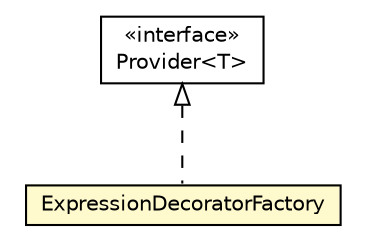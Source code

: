 #!/usr/local/bin/dot
#
# Class diagram 
# Generated by UMLGraph version 5.1 (http://www.umlgraph.org/)
#

digraph G {
	edge [fontname="Helvetica",fontsize=10,labelfontname="Helvetica",labelfontsize=10];
	node [fontname="Helvetica",fontsize=10,shape=plaintext];
	nodesep=0.25;
	ranksep=0.5;
	// org.androidtransfuse.gen.variableDecorator.ExpressionDecoratorFactory
	c66769 [label=<<table title="org.androidtransfuse.gen.variableDecorator.ExpressionDecoratorFactory" border="0" cellborder="1" cellspacing="0" cellpadding="2" port="p" bgcolor="lemonChiffon" href="./ExpressionDecoratorFactory.html">
		<tr><td><table border="0" cellspacing="0" cellpadding="1">
<tr><td align="center" balign="center"> ExpressionDecoratorFactory </td></tr>
		</table></td></tr>
		</table>>, fontname="Helvetica", fontcolor="black", fontsize=10.0];
	//org.androidtransfuse.gen.variableDecorator.ExpressionDecoratorFactory implements javax.inject.Provider<T>
	c66856:p -> c66769:p [dir=back,arrowtail=empty,style=dashed];
	// javax.inject.Provider<T>
	c66856 [label=<<table title="javax.inject.Provider" border="0" cellborder="1" cellspacing="0" cellpadding="2" port="p" href="http://java.sun.com/j2se/1.4.2/docs/api/javax/inject/Provider.html">
		<tr><td><table border="0" cellspacing="0" cellpadding="1">
<tr><td align="center" balign="center"> &#171;interface&#187; </td></tr>
<tr><td align="center" balign="center"> Provider&lt;T&gt; </td></tr>
		</table></td></tr>
		</table>>, fontname="Helvetica", fontcolor="black", fontsize=10.0];
}

